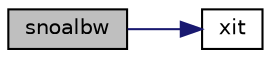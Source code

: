 digraph "snoalbw"
{
 // INTERACTIVE_SVG=YES
  edge [fontname="Helvetica",fontsize="10",labelfontname="Helvetica",labelfontsize="10"];
  node [fontname="Helvetica",fontsize="10",shape=record];
  rankdir="LR";
  Node1 [label="snoalbw",height=0.2,width=0.4,color="black", fillcolor="grey75", style="filled", fontcolor="black"];
  Node1 -> Node2 [color="midnightblue",fontsize="10",style="solid"];
  Node2 [label="xit",height=0.2,width=0.4,color="black", fillcolor="white", style="filled",URL="$XIT_8f.html#aea43fe3205a9aaa600859d61b69d580c"];
}
